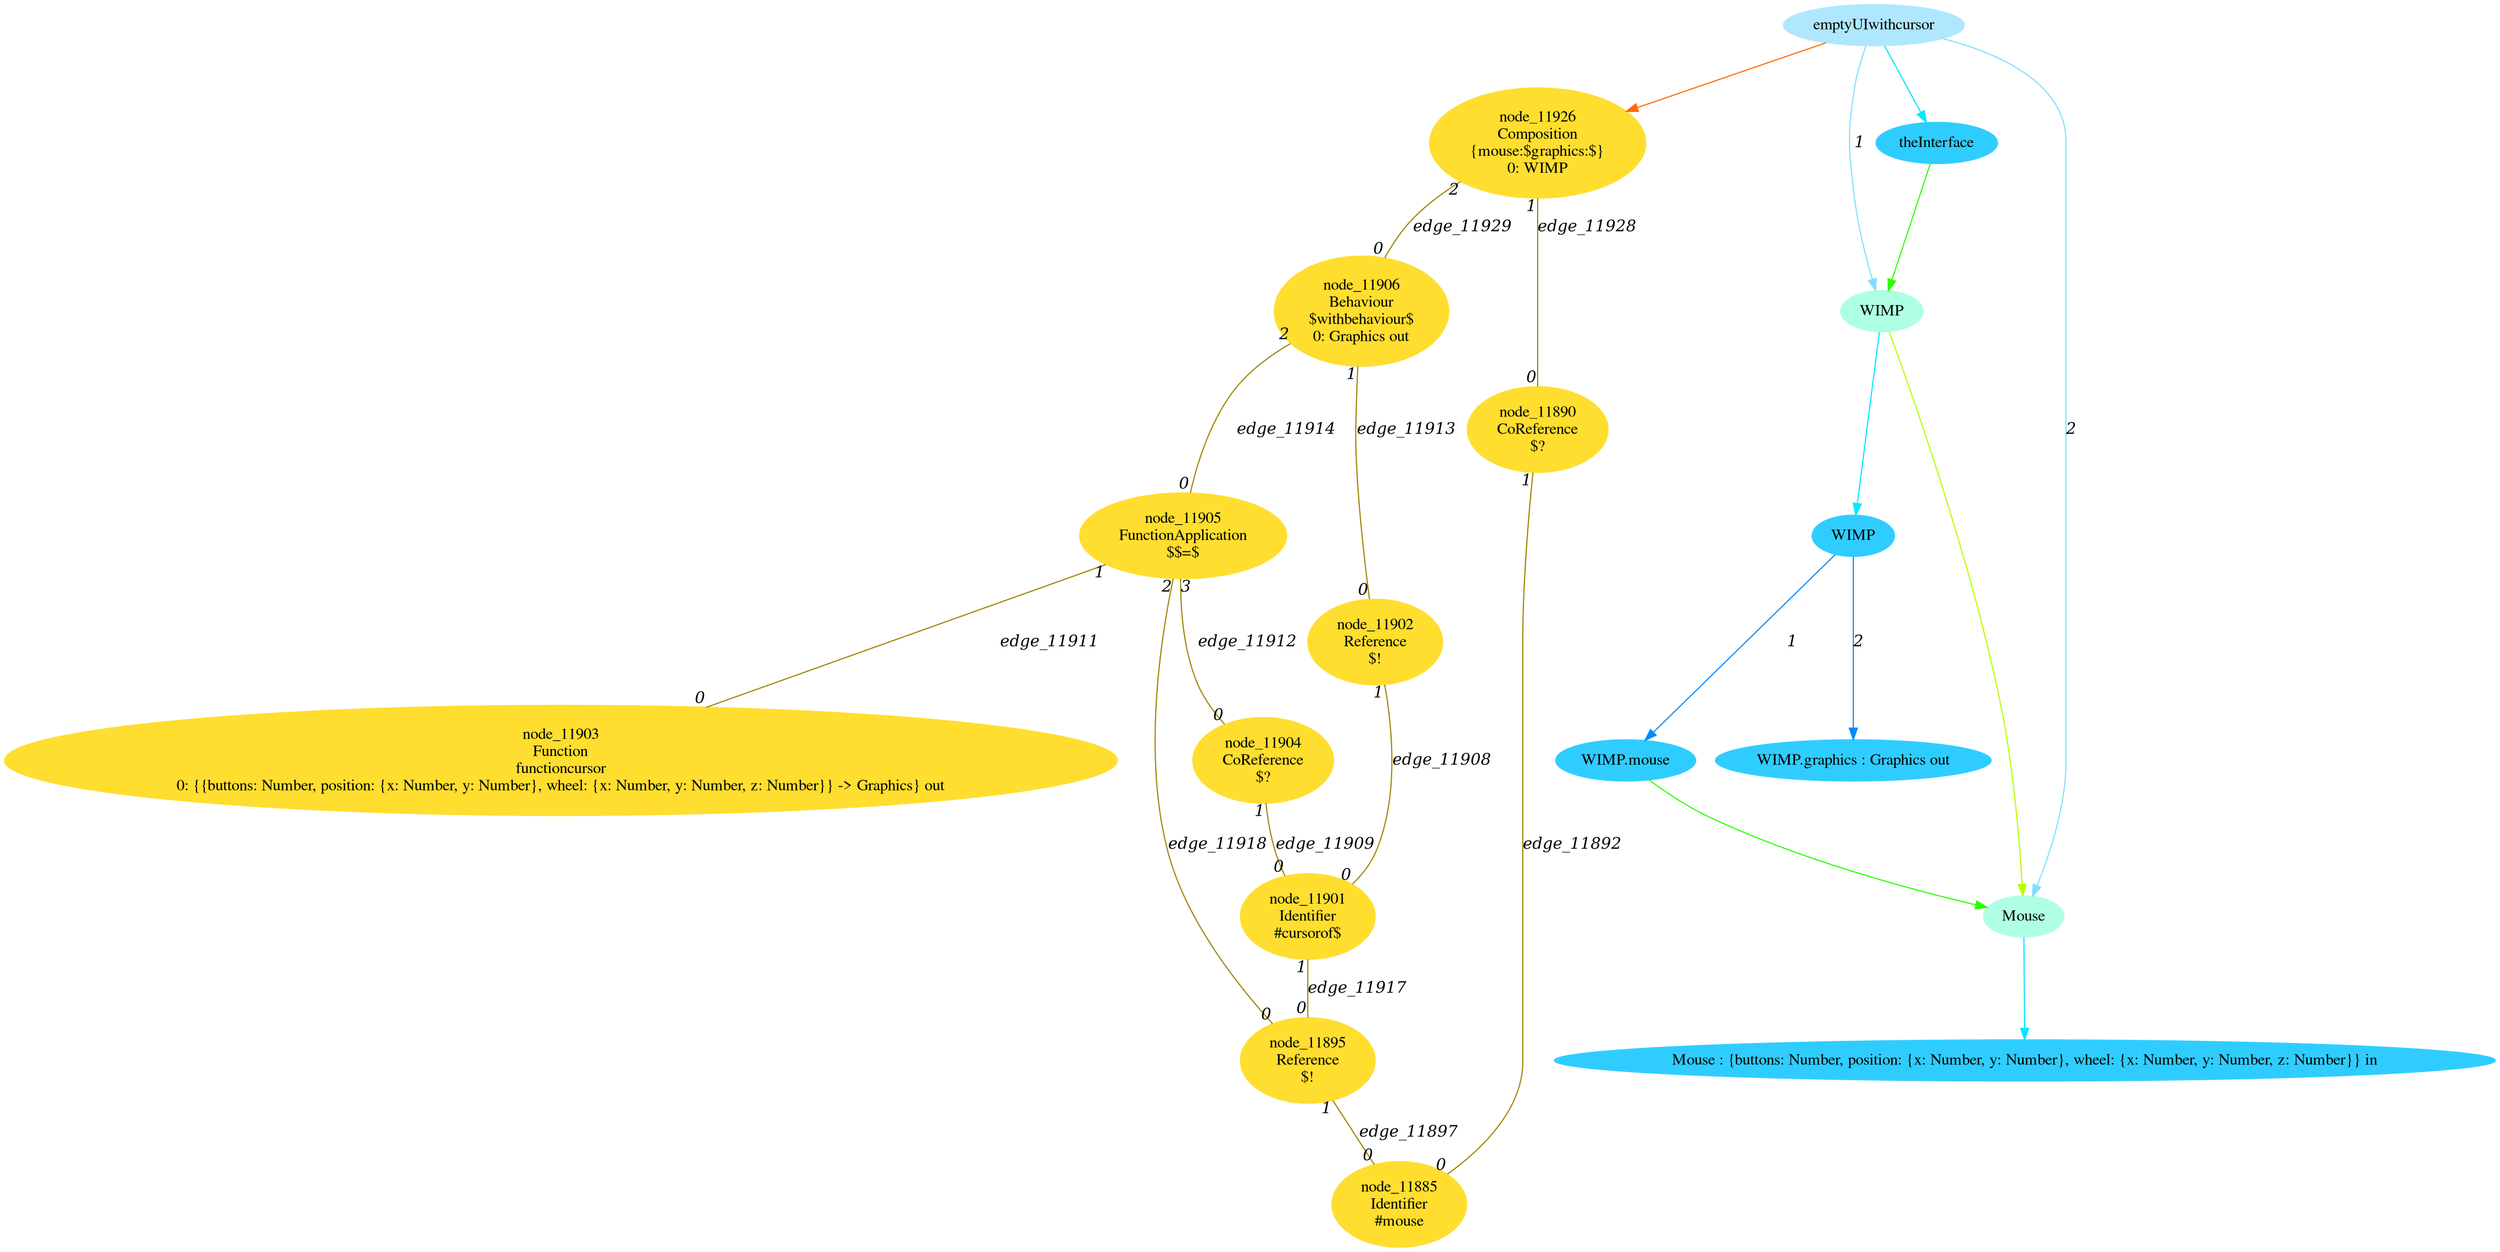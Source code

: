 digraph g{node_11885 [shape="ellipse", style="filled", color="#ffde2f", fontname="Times", label="node_11885
Identifier
#mouse
" ]
node_11890 [shape="ellipse", style="filled", color="#ffde2f", fontname="Times", label="node_11890
CoReference
$?
" ]
node_11895 [shape="ellipse", style="filled", color="#ffde2f", fontname="Times", label="node_11895
Reference
$!
" ]
node_11901 [shape="ellipse", style="filled", color="#ffde2f", fontname="Times", label="node_11901
Identifier
#cursorof$
" ]
node_11902 [shape="ellipse", style="filled", color="#ffde2f", fontname="Times", label="node_11902
Reference
$!
" ]
node_11903 [shape="ellipse", style="filled", color="#ffde2f", fontname="Times", label="node_11903
Function
functioncursor
0: {{buttons: Number, position: {x: Number, y: Number}, wheel: {x: Number, y: Number, z: Number}} -> Graphics} out" ]
node_11904 [shape="ellipse", style="filled", color="#ffde2f", fontname="Times", label="node_11904
CoReference
$?
" ]
node_11905 [shape="ellipse", style="filled", color="#ffde2f", fontname="Times", label="node_11905
FunctionApplication
$$=$
" ]
node_11906 [shape="ellipse", style="filled", color="#ffde2f", fontname="Times", label="node_11906
Behaviour
$withbehaviour$
0: Graphics out" ]
node_11926 [shape="ellipse", style="filled", color="#ffde2f", fontname="Times", label="node_11926
Composition
{mouse:$graphics:$}
0: WIMP" ]
node_11693 [shape="ellipse", style="filled", color="#afe7ff", fontname="Times", label="emptyUIwithcursor" ]
node_11694 [shape="ellipse", style="filled", color="#afffe4", fontname="Times", label="WIMP" ]
node_11704 [shape="ellipse", style="filled", color="#afffe4", fontname="Times", label="Mouse" ]
node_11695 [shape="ellipse", style="filled", color="#2fcdff", fontname="Times", label="WIMP" ]
node_11696 [shape="ellipse", style="filled", color="#2fcdff", fontname="Times", label="WIMP.mouse" ]
node_11698 [shape="ellipse", style="filled", color="#2fcdff", fontname="Times", label="WIMP.graphics : Graphics out" ]
node_11705 [shape="ellipse", style="filled", color="#2fcdff", fontname="Times", label="Mouse : {buttons: Number, position: {x: Number, y: Number}, wheel: {x: Number, y: Number, z: Number}} in" ]
node_11758 [shape="ellipse", style="filled", color="#2fcdff", fontname="Times", label="theInterface" ]
node_11693 -> node_11926 [dir=forward, arrowHead=normal, fontname="Times-Italic", arrowsize=1, color="#ff6b00", label="",  headlabel="", taillabel="" ]
node_11694 -> node_11695 [dir=forward, arrowHead=normal, fontname="Times-Italic", arrowsize=1, color="#00e8ff", label="",  headlabel="", taillabel="" ]
node_11704 -> node_11705 [dir=forward, arrowHead=normal, fontname="Times-Italic", arrowsize=1, color="#00e8ff", label="",  headlabel="", taillabel="" ]
node_11693 -> node_11758 [dir=forward, arrowHead=normal, fontname="Times-Italic", arrowsize=1, color="#00e8ff", label="",  headlabel="", taillabel="" ]
node_11695 -> node_11696 [dir=forward, arrowHead=normal, fontname="Times-Italic", arrowsize=1, color="#008cff", label="1",  headlabel="", taillabel="" ]
node_11695 -> node_11698 [dir=forward, arrowHead=normal, fontname="Times-Italic", arrowsize=1, color="#008cff", label="2",  headlabel="", taillabel="" ]
node_11693 -> node_11694 [dir=forward, arrowHead=normal, fontname="Times-Italic", arrowsize=1, color="#81ddff", label="1",  headlabel="", taillabel="" ]
node_11693 -> node_11704 [dir=forward, arrowHead=normal, fontname="Times-Italic", arrowsize=1, color="#81ddff", label="2",  headlabel="", taillabel="" ]
node_11696 -> node_11704 [dir=forward, arrowHead=normal, fontname="Times-Italic", arrowsize=1, color="#2bff00", label="",  headlabel="", taillabel="" ]
node_11758 -> node_11694 [dir=forward, arrowHead=normal, fontname="Times-Italic", arrowsize=1, color="#2bff00", label="",  headlabel="", taillabel="" ]
node_11694 -> node_11704 [dir=forward, arrowHead=normal, fontname="Times-Italic", arrowsize=1, color="#b5ff00", label="",  headlabel="", taillabel="" ]
node_11890 -> node_11885 [dir=none, arrowHead=none, fontname="Times-Italic", arrowsize=1, color="#9d8400", label="edge_11892",  headlabel="0", taillabel="1" ]
node_11895 -> node_11885 [dir=none, arrowHead=none, fontname="Times-Italic", arrowsize=1, color="#9d8400", label="edge_11897",  headlabel="0", taillabel="1" ]
node_11902 -> node_11901 [dir=none, arrowHead=none, fontname="Times-Italic", arrowsize=1, color="#9d8400", label="edge_11908",  headlabel="0", taillabel="1" ]
node_11904 -> node_11901 [dir=none, arrowHead=none, fontname="Times-Italic", arrowsize=1, color="#9d8400", label="edge_11909",  headlabel="0", taillabel="1" ]
node_11905 -> node_11903 [dir=none, arrowHead=none, fontname="Times-Italic", arrowsize=1, color="#9d8400", label="edge_11911",  headlabel="0", taillabel="1" ]
node_11905 -> node_11904 [dir=none, arrowHead=none, fontname="Times-Italic", arrowsize=1, color="#9d8400", label="edge_11912",  headlabel="0", taillabel="3" ]
node_11906 -> node_11902 [dir=none, arrowHead=none, fontname="Times-Italic", arrowsize=1, color="#9d8400", label="edge_11913",  headlabel="0", taillabel="1" ]
node_11906 -> node_11905 [dir=none, arrowHead=none, fontname="Times-Italic", arrowsize=1, color="#9d8400", label="edge_11914",  headlabel="0", taillabel="2" ]
node_11901 -> node_11895 [dir=none, arrowHead=none, fontname="Times-Italic", arrowsize=1, color="#9d8400", label="edge_11917",  headlabel="0", taillabel="1" ]
node_11905 -> node_11895 [dir=none, arrowHead=none, fontname="Times-Italic", arrowsize=1, color="#9d8400", label="edge_11918",  headlabel="0", taillabel="2" ]
node_11926 -> node_11890 [dir=none, arrowHead=none, fontname="Times-Italic", arrowsize=1, color="#9d8400", label="edge_11928",  headlabel="0", taillabel="1" ]
node_11926 -> node_11906 [dir=none, arrowHead=none, fontname="Times-Italic", arrowsize=1, color="#9d8400", label="edge_11929",  headlabel="0", taillabel="2" ]
}